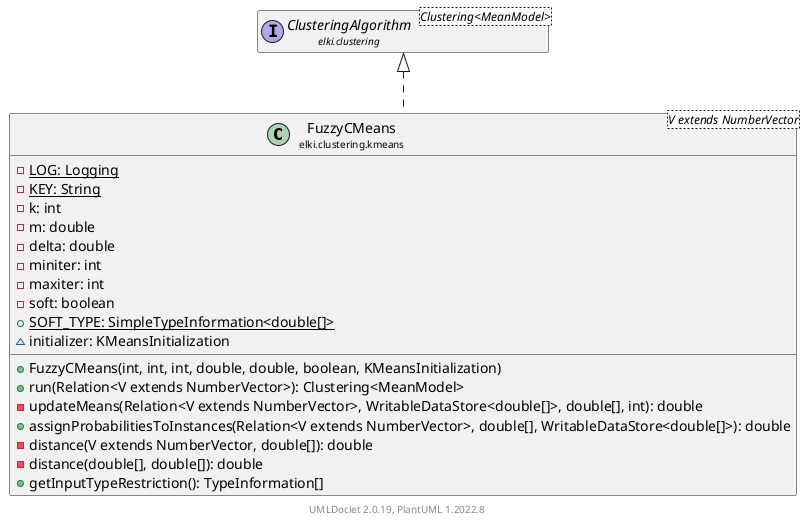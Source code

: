 @startuml
    remove .*\.(Instance|Par|Parameterizer|Factory)$
    set namespaceSeparator none
    hide empty fields
    hide empty methods

    class "<size:14>FuzzyCMeans\n<size:10>elki.clustering.kmeans" as elki.clustering.kmeans.FuzzyCMeans<V extends NumberVector> [[FuzzyCMeans.html]] {
        {static} -LOG: Logging
        {static} -KEY: String
        -k: int
        -m: double
        -delta: double
        -miniter: int
        -maxiter: int
        -soft: boolean
        {static} +SOFT_TYPE: SimpleTypeInformation<double[]>
        ~initializer: KMeansInitialization
        +FuzzyCMeans(int, int, int, double, double, boolean, KMeansInitialization)
        +run(Relation<V extends NumberVector>): Clustering<MeanModel>
        -updateMeans(Relation<V extends NumberVector>, WritableDataStore<double[]>, double[], int): double
        +assignProbabilitiesToInstances(Relation<V extends NumberVector>, double[], WritableDataStore<double[]>): double
        -distance(V extends NumberVector, double[]): double
        -distance(double[], double[]): double
        +getInputTypeRestriction(): TypeInformation[]
    }

    interface "<size:14>ClusteringAlgorithm\n<size:10>elki.clustering" as elki.clustering.ClusteringAlgorithm<Clustering<MeanModel>> [[../ClusteringAlgorithm.html]]
    class "<size:14>FuzzyCMeans.Par\n<size:10>elki.clustering.kmeans" as elki.clustering.kmeans.FuzzyCMeans.Par [[FuzzyCMeans.Par.html]]

    elki.clustering.ClusteringAlgorithm <|.. elki.clustering.kmeans.FuzzyCMeans
    elki.clustering.kmeans.FuzzyCMeans +-- elki.clustering.kmeans.FuzzyCMeans.Par

    center footer UMLDoclet 2.0.19, PlantUML 1.2022.8
@enduml
